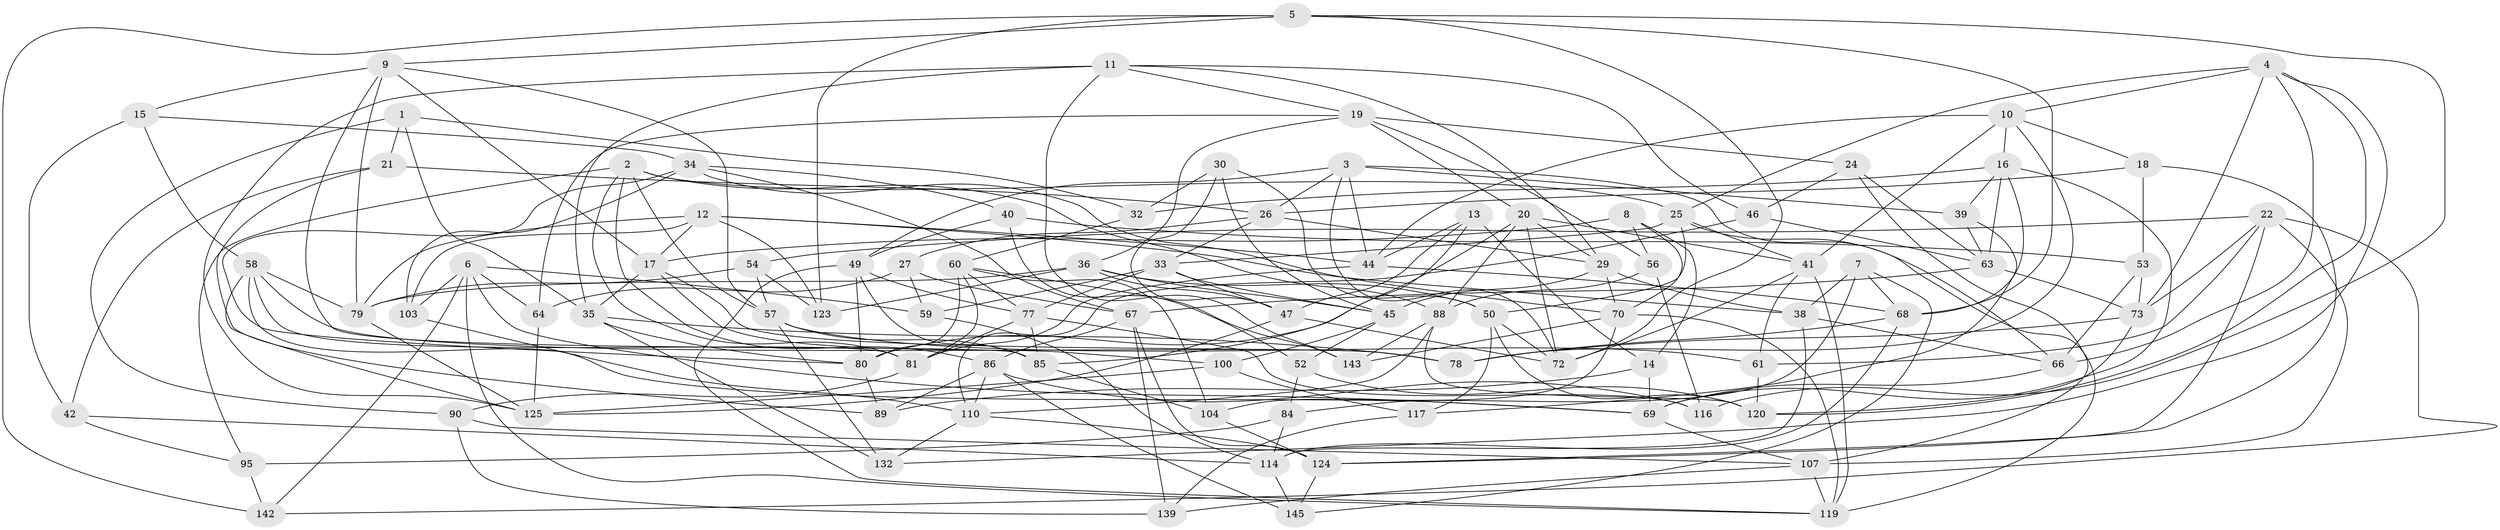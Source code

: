 // original degree distribution, {4: 1.0}
// Generated by graph-tools (version 1.1) at 2025/42/03/06/25 10:42:18]
// undirected, 92 vertices, 237 edges
graph export_dot {
graph [start="1"]
  node [color=gray90,style=filled];
  1;
  2 [super="+43"];
  3 [super="+121"];
  4 [super="+37"];
  5 [super="+76"];
  6 [super="+23"];
  7;
  8;
  9 [super="+75"];
  10 [super="+31"];
  11 [super="+48"];
  12 [super="+92"];
  13;
  14;
  15;
  16 [super="+118"];
  17 [super="+108"];
  18;
  19 [super="+28"];
  20 [super="+91"];
  21;
  22 [super="+97"];
  24;
  25 [super="+71"];
  26 [super="+105"];
  27;
  29 [super="+55"];
  30;
  32;
  33 [super="+93"];
  34 [super="+129"];
  35 [super="+144"];
  36 [super="+99"];
  38 [super="+62"];
  39;
  40;
  41 [super="+51"];
  42;
  44 [super="+65"];
  45 [super="+87"];
  46;
  47 [super="+74"];
  49 [super="+115"];
  50 [super="+98"];
  52;
  53;
  54;
  56;
  57 [super="+96"];
  58 [super="+127"];
  59;
  60 [super="+94"];
  61;
  63 [super="+82"];
  64;
  66 [super="+106"];
  67 [super="+133"];
  68 [super="+134"];
  69 [super="+146"];
  70 [super="+126"];
  72 [super="+102"];
  73 [super="+83"];
  77 [super="+112"];
  78 [super="+137"];
  79 [super="+111"];
  80 [super="+136"];
  81 [super="+101"];
  84;
  85 [super="+138"];
  86 [super="+135"];
  88 [super="+131"];
  89;
  90;
  95;
  100;
  103;
  104;
  107 [super="+109"];
  110 [super="+113"];
  114 [super="+128"];
  116;
  117;
  119 [super="+122"];
  120 [super="+140"];
  123;
  124 [super="+141"];
  125 [super="+130"];
  132;
  139;
  142;
  143;
  145;
  1 -- 32;
  1 -- 21;
  1 -- 90;
  1 -- 35;
  2 -- 88;
  2 -- 86;
  2 -- 57;
  2 -- 95;
  2 -- 25;
  2 -- 81;
  3 -- 39;
  3 -- 66;
  3 -- 72;
  3 -- 49;
  3 -- 26;
  3 -- 44;
  4 -- 10;
  4 -- 66;
  4 -- 120;
  4 -- 73;
  4 -- 25;
  4 -- 132;
  5 -- 142;
  5 -- 123;
  5 -- 72;
  5 -- 116;
  5 -- 9;
  5 -- 68;
  6 -- 142;
  6 -- 69;
  6 -- 64;
  6 -- 59;
  6 -- 103;
  6 -- 119;
  7 -- 145;
  7 -- 84;
  7 -- 68;
  7 -- 38;
  8 -- 17;
  8 -- 14;
  8 -- 56;
  8 -- 70;
  9 -- 15;
  9 -- 85;
  9 -- 57;
  9 -- 79;
  9 -- 17;
  10 -- 44;
  10 -- 18;
  10 -- 41;
  10 -- 78;
  10 -- 16;
  11 -- 29;
  11 -- 46;
  11 -- 35;
  11 -- 125;
  11 -- 143;
  11 -- 19;
  12 -- 44;
  12 -- 103;
  12 -- 38;
  12 -- 17;
  12 -- 123;
  12 -- 79;
  13 -- 85;
  13 -- 47;
  13 -- 14;
  13 -- 44;
  14 -- 89;
  14 -- 69;
  15 -- 42;
  15 -- 34;
  15 -- 58;
  16 -- 63;
  16 -- 32;
  16 -- 69;
  16 -- 68;
  16 -- 39;
  17 -- 100;
  17 -- 78;
  17 -- 35;
  18 -- 53;
  18 -- 26;
  18 -- 124;
  19 -- 64;
  19 -- 56;
  19 -- 36;
  19 -- 24;
  19 -- 20;
  20 -- 72;
  20 -- 29;
  20 -- 88;
  20 -- 41;
  20 -- 80;
  21 -- 42;
  21 -- 26;
  21 -- 89;
  22 -- 142;
  22 -- 61;
  22 -- 54;
  22 -- 73;
  22 -- 107;
  22 -- 124;
  24 -- 46;
  24 -- 63;
  24 -- 107;
  25 -- 119;
  25 -- 33;
  25 -- 41;
  25 -- 50;
  26 -- 33;
  26 -- 27;
  26 -- 29;
  27 -- 67;
  27 -- 64;
  27 -- 59;
  29 -- 45;
  29 -- 70;
  29 -- 38;
  30 -- 32;
  30 -- 47;
  30 -- 45;
  30 -- 50;
  32 -- 60;
  33 -- 59;
  33 -- 45;
  33 -- 47;
  33 -- 77;
  34 -- 103;
  34 -- 67;
  34 -- 40;
  34 -- 70;
  34 -- 80;
  35 -- 80;
  35 -- 132;
  35 -- 78;
  36 -- 123;
  36 -- 79;
  36 -- 47;
  36 -- 45;
  36 -- 50;
  38 -- 114;
  38 -- 66 [weight=2];
  39 -- 117;
  39 -- 63;
  40 -- 52;
  40 -- 53;
  40 -- 49;
  41 -- 119;
  41 -- 72;
  41 -- 61;
  42 -- 95;
  42 -- 114;
  44 -- 81;
  44 -- 68;
  45 -- 100;
  45 -- 52;
  46 -- 63;
  46 -- 110;
  47 -- 125;
  47 -- 72;
  49 -- 80;
  49 -- 85;
  49 -- 77;
  49 -- 119;
  50 -- 120;
  50 -- 72;
  50 -- 117;
  52 -- 84;
  52 -- 120;
  53 -- 73;
  53 -- 66;
  54 -- 79;
  54 -- 123;
  54 -- 57;
  56 -- 116;
  56 -- 88;
  57 -- 132;
  57 -- 85;
  57 -- 61;
  58 -- 78;
  58 -- 125;
  58 -- 69;
  58 -- 79;
  58 -- 81;
  59 -- 114;
  60 -- 143;
  60 -- 77;
  60 -- 104;
  60 -- 81;
  60 -- 80;
  61 -- 120;
  63 -- 73;
  63 -- 67;
  64 -- 125;
  66 -- 69;
  67 -- 139;
  67 -- 124;
  67 -- 86;
  68 -- 114;
  68 -- 78;
  69 -- 107;
  70 -- 143;
  70 -- 119;
  70 -- 104;
  73 -- 78;
  73 -- 120;
  77 -- 116;
  77 -- 81;
  77 -- 85;
  79 -- 125;
  80 -- 89;
  81 -- 90;
  84 -- 95;
  84 -- 114;
  85 -- 104;
  86 -- 145;
  86 -- 89;
  86 -- 116;
  86 -- 110;
  88 -- 143;
  88 -- 120;
  88 -- 110;
  90 -- 139;
  90 -- 107;
  95 -- 142;
  100 -- 117;
  100 -- 125;
  103 -- 110;
  104 -- 124;
  107 -- 139;
  107 -- 119;
  110 -- 132;
  110 -- 124;
  114 -- 145;
  117 -- 139;
  124 -- 145;
}
